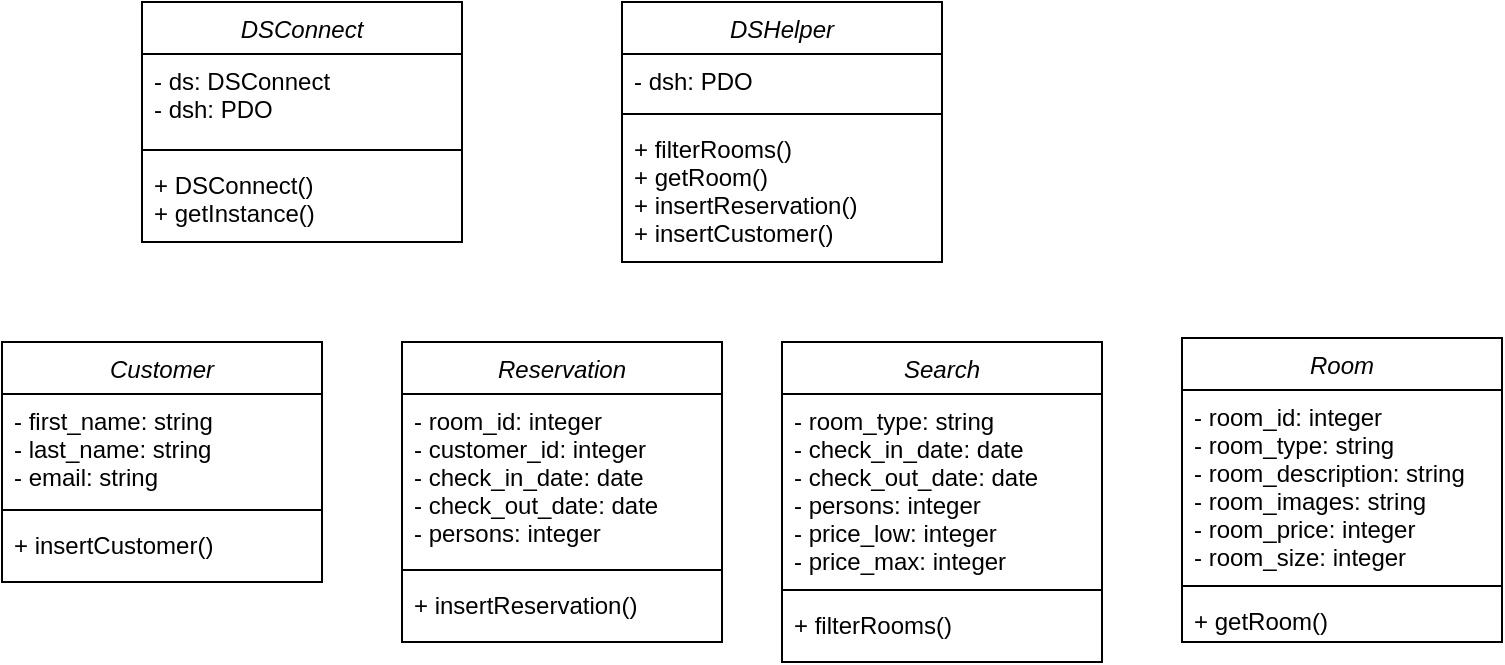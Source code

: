 <mxfile version="12.5.5" type="device"><diagram id="C5RBs43oDa-KdzZeNtuy" name="Page-1"><mxGraphModel dx="1022" dy="413" grid="1" gridSize="10" guides="1" tooltips="1" connect="1" arrows="1" fold="1" page="1" pageScale="1" pageWidth="827" pageHeight="1169" math="0" shadow="0"><root><mxCell id="WIyWlLk6GJQsqaUBKTNV-0"/><mxCell id="WIyWlLk6GJQsqaUBKTNV-1" parent="WIyWlLk6GJQsqaUBKTNV-0"/><mxCell id="zkfFHV4jXpPFQw0GAbJ--0" value="DSHelper" style="swimlane;fontStyle=2;align=center;verticalAlign=top;childLayout=stackLayout;horizontal=1;startSize=26;horizontalStack=0;resizeParent=1;resizeLast=0;collapsible=1;marginBottom=0;rounded=0;shadow=0;strokeWidth=1;" parent="WIyWlLk6GJQsqaUBKTNV-1" vertex="1"><mxGeometry x="450" y="40" width="160" height="130" as="geometry"><mxRectangle x="230" y="140" width="160" height="26" as="alternateBounds"/></mxGeometry></mxCell><mxCell id="zkfFHV4jXpPFQw0GAbJ--1" value="- dsh: PDO" style="text;align=left;verticalAlign=top;spacingLeft=4;spacingRight=4;overflow=hidden;rotatable=0;points=[[0,0.5],[1,0.5]];portConstraint=eastwest;" parent="zkfFHV4jXpPFQw0GAbJ--0" vertex="1"><mxGeometry y="26" width="160" height="26" as="geometry"/></mxCell><mxCell id="zkfFHV4jXpPFQw0GAbJ--4" value="" style="line;html=1;strokeWidth=1;align=left;verticalAlign=middle;spacingTop=-1;spacingLeft=3;spacingRight=3;rotatable=0;labelPosition=right;points=[];portConstraint=eastwest;" parent="zkfFHV4jXpPFQw0GAbJ--0" vertex="1"><mxGeometry y="52" width="160" height="8" as="geometry"/></mxCell><mxCell id="zkfFHV4jXpPFQw0GAbJ--5" value="+ filterRooms()&#10;+ getRoom()&#10;+ insertReservation()&#10;+ insertCustomer()" style="text;align=left;verticalAlign=top;spacingLeft=4;spacingRight=4;overflow=hidden;rotatable=0;points=[[0,0.5],[1,0.5]];portConstraint=eastwest;" parent="zkfFHV4jXpPFQw0GAbJ--0" vertex="1"><mxGeometry y="60" width="160" height="70" as="geometry"/></mxCell><mxCell id="5NDFYTCyr3d_1rRaGCiN-0" value="DSConnect" style="swimlane;fontStyle=2;align=center;verticalAlign=top;childLayout=stackLayout;horizontal=1;startSize=26;horizontalStack=0;resizeParent=1;resizeLast=0;collapsible=1;marginBottom=0;rounded=0;shadow=0;strokeWidth=1;" vertex="1" parent="WIyWlLk6GJQsqaUBKTNV-1"><mxGeometry x="210" y="40" width="160" height="120" as="geometry"><mxRectangle x="230" y="140" width="160" height="26" as="alternateBounds"/></mxGeometry></mxCell><mxCell id="5NDFYTCyr3d_1rRaGCiN-1" value="- ds: DSConnect&#10;- dsh: PDO" style="text;align=left;verticalAlign=top;spacingLeft=4;spacingRight=4;overflow=hidden;rotatable=0;points=[[0,0.5],[1,0.5]];portConstraint=eastwest;" vertex="1" parent="5NDFYTCyr3d_1rRaGCiN-0"><mxGeometry y="26" width="160" height="44" as="geometry"/></mxCell><mxCell id="5NDFYTCyr3d_1rRaGCiN-2" value="" style="line;html=1;strokeWidth=1;align=left;verticalAlign=middle;spacingTop=-1;spacingLeft=3;spacingRight=3;rotatable=0;labelPosition=right;points=[];portConstraint=eastwest;" vertex="1" parent="5NDFYTCyr3d_1rRaGCiN-0"><mxGeometry y="70" width="160" height="8" as="geometry"/></mxCell><mxCell id="5NDFYTCyr3d_1rRaGCiN-3" value="+ DSConnect()&#10;+ getInstance()" style="text;align=left;verticalAlign=top;spacingLeft=4;spacingRight=4;overflow=hidden;rotatable=0;points=[[0,0.5],[1,0.5]];portConstraint=eastwest;" vertex="1" parent="5NDFYTCyr3d_1rRaGCiN-0"><mxGeometry y="78" width="160" height="42" as="geometry"/></mxCell><mxCell id="5NDFYTCyr3d_1rRaGCiN-4" value="Customer" style="swimlane;fontStyle=2;align=center;verticalAlign=top;childLayout=stackLayout;horizontal=1;startSize=26;horizontalStack=0;resizeParent=1;resizeLast=0;collapsible=1;marginBottom=0;rounded=0;shadow=0;strokeWidth=1;" vertex="1" parent="WIyWlLk6GJQsqaUBKTNV-1"><mxGeometry x="140" y="210" width="160" height="120" as="geometry"><mxRectangle x="230" y="140" width="160" height="26" as="alternateBounds"/></mxGeometry></mxCell><mxCell id="5NDFYTCyr3d_1rRaGCiN-5" value="- first_name: string&#10;- last_name: string&#10;- email: string" style="text;align=left;verticalAlign=top;spacingLeft=4;spacingRight=4;overflow=hidden;rotatable=0;points=[[0,0.5],[1,0.5]];portConstraint=eastwest;" vertex="1" parent="5NDFYTCyr3d_1rRaGCiN-4"><mxGeometry y="26" width="160" height="54" as="geometry"/></mxCell><mxCell id="5NDFYTCyr3d_1rRaGCiN-6" value="" style="line;html=1;strokeWidth=1;align=left;verticalAlign=middle;spacingTop=-1;spacingLeft=3;spacingRight=3;rotatable=0;labelPosition=right;points=[];portConstraint=eastwest;" vertex="1" parent="5NDFYTCyr3d_1rRaGCiN-4"><mxGeometry y="80" width="160" height="8" as="geometry"/></mxCell><mxCell id="5NDFYTCyr3d_1rRaGCiN-7" value="+ insertCustomer()" style="text;align=left;verticalAlign=top;spacingLeft=4;spacingRight=4;overflow=hidden;rotatable=0;points=[[0,0.5],[1,0.5]];portConstraint=eastwest;" vertex="1" parent="5NDFYTCyr3d_1rRaGCiN-4"><mxGeometry y="88" width="160" height="26" as="geometry"/></mxCell><mxCell id="5NDFYTCyr3d_1rRaGCiN-8" value="Room" style="swimlane;fontStyle=2;align=center;verticalAlign=top;childLayout=stackLayout;horizontal=1;startSize=26;horizontalStack=0;resizeParent=1;resizeLast=0;collapsible=1;marginBottom=0;rounded=0;shadow=0;strokeWidth=1;" vertex="1" parent="WIyWlLk6GJQsqaUBKTNV-1"><mxGeometry x="730" y="208" width="160" height="152" as="geometry"><mxRectangle x="230" y="140" width="160" height="26" as="alternateBounds"/></mxGeometry></mxCell><mxCell id="5NDFYTCyr3d_1rRaGCiN-9" value="- room_id: integer&#10;- room_type: string&#10;- room_description: string&#10;- room_images: string&#10;- room_price: integer&#10;- room_size: integer" style="text;align=left;verticalAlign=top;spacingLeft=4;spacingRight=4;overflow=hidden;rotatable=0;points=[[0,0.5],[1,0.5]];portConstraint=eastwest;" vertex="1" parent="5NDFYTCyr3d_1rRaGCiN-8"><mxGeometry y="26" width="160" height="94" as="geometry"/></mxCell><mxCell id="5NDFYTCyr3d_1rRaGCiN-10" value="" style="line;html=1;strokeWidth=1;align=left;verticalAlign=middle;spacingTop=-1;spacingLeft=3;spacingRight=3;rotatable=0;labelPosition=right;points=[];portConstraint=eastwest;" vertex="1" parent="5NDFYTCyr3d_1rRaGCiN-8"><mxGeometry y="120" width="160" height="8" as="geometry"/></mxCell><mxCell id="5NDFYTCyr3d_1rRaGCiN-11" value="+ getRoom()" style="text;align=left;verticalAlign=top;spacingLeft=4;spacingRight=4;overflow=hidden;rotatable=0;points=[[0,0.5],[1,0.5]];portConstraint=eastwest;" vertex="1" parent="5NDFYTCyr3d_1rRaGCiN-8"><mxGeometry y="128" width="160" height="22" as="geometry"/></mxCell><mxCell id="5NDFYTCyr3d_1rRaGCiN-12" value="Reservation&#10;" style="swimlane;fontStyle=2;align=center;verticalAlign=top;childLayout=stackLayout;horizontal=1;startSize=26;horizontalStack=0;resizeParent=1;resizeLast=0;collapsible=1;marginBottom=0;rounded=0;shadow=0;strokeWidth=1;" vertex="1" parent="WIyWlLk6GJQsqaUBKTNV-1"><mxGeometry x="340" y="210" width="160" height="150" as="geometry"><mxRectangle x="230" y="140" width="160" height="26" as="alternateBounds"/></mxGeometry></mxCell><mxCell id="5NDFYTCyr3d_1rRaGCiN-13" value="- room_id: integer&#10;- customer_id: integer&#10;- check_in_date: date&#10;- check_out_date: date&#10;- persons: integer" style="text;align=left;verticalAlign=top;spacingLeft=4;spacingRight=4;overflow=hidden;rotatable=0;points=[[0,0.5],[1,0.5]];portConstraint=eastwest;" vertex="1" parent="5NDFYTCyr3d_1rRaGCiN-12"><mxGeometry y="26" width="160" height="84" as="geometry"/></mxCell><mxCell id="5NDFYTCyr3d_1rRaGCiN-14" value="" style="line;html=1;strokeWidth=1;align=left;verticalAlign=middle;spacingTop=-1;spacingLeft=3;spacingRight=3;rotatable=0;labelPosition=right;points=[];portConstraint=eastwest;" vertex="1" parent="5NDFYTCyr3d_1rRaGCiN-12"><mxGeometry y="110" width="160" height="8" as="geometry"/></mxCell><mxCell id="5NDFYTCyr3d_1rRaGCiN-15" value="+ insertReservation()" style="text;align=left;verticalAlign=top;spacingLeft=4;spacingRight=4;overflow=hidden;rotatable=0;points=[[0,0.5],[1,0.5]];portConstraint=eastwest;" vertex="1" parent="5NDFYTCyr3d_1rRaGCiN-12"><mxGeometry y="118" width="160" height="32" as="geometry"/></mxCell><mxCell id="5NDFYTCyr3d_1rRaGCiN-21" value="Search" style="swimlane;fontStyle=2;align=center;verticalAlign=top;childLayout=stackLayout;horizontal=1;startSize=26;horizontalStack=0;resizeParent=1;resizeLast=0;collapsible=1;marginBottom=0;rounded=0;shadow=0;strokeWidth=1;" vertex="1" parent="WIyWlLk6GJQsqaUBKTNV-1"><mxGeometry x="530" y="210" width="160" height="160" as="geometry"><mxRectangle x="230" y="140" width="160" height="26" as="alternateBounds"/></mxGeometry></mxCell><mxCell id="5NDFYTCyr3d_1rRaGCiN-22" value="- room_type: string&#10;- check_in_date: date&#10;- check_out_date: date&#10;- persons: integer&#10;- price_low: integer&#10;- price_max: integer" style="text;align=left;verticalAlign=top;spacingLeft=4;spacingRight=4;overflow=hidden;rotatable=0;points=[[0,0.5],[1,0.5]];portConstraint=eastwest;" vertex="1" parent="5NDFYTCyr3d_1rRaGCiN-21"><mxGeometry y="26" width="160" height="94" as="geometry"/></mxCell><mxCell id="5NDFYTCyr3d_1rRaGCiN-23" value="" style="line;html=1;strokeWidth=1;align=left;verticalAlign=middle;spacingTop=-1;spacingLeft=3;spacingRight=3;rotatable=0;labelPosition=right;points=[];portConstraint=eastwest;" vertex="1" parent="5NDFYTCyr3d_1rRaGCiN-21"><mxGeometry y="120" width="160" height="8" as="geometry"/></mxCell><mxCell id="5NDFYTCyr3d_1rRaGCiN-24" value="+ filterRooms()" style="text;align=left;verticalAlign=top;spacingLeft=4;spacingRight=4;overflow=hidden;rotatable=0;points=[[0,0.5],[1,0.5]];portConstraint=eastwest;" vertex="1" parent="5NDFYTCyr3d_1rRaGCiN-21"><mxGeometry y="128" width="160" height="22" as="geometry"/></mxCell></root></mxGraphModel></diagram></mxfile>